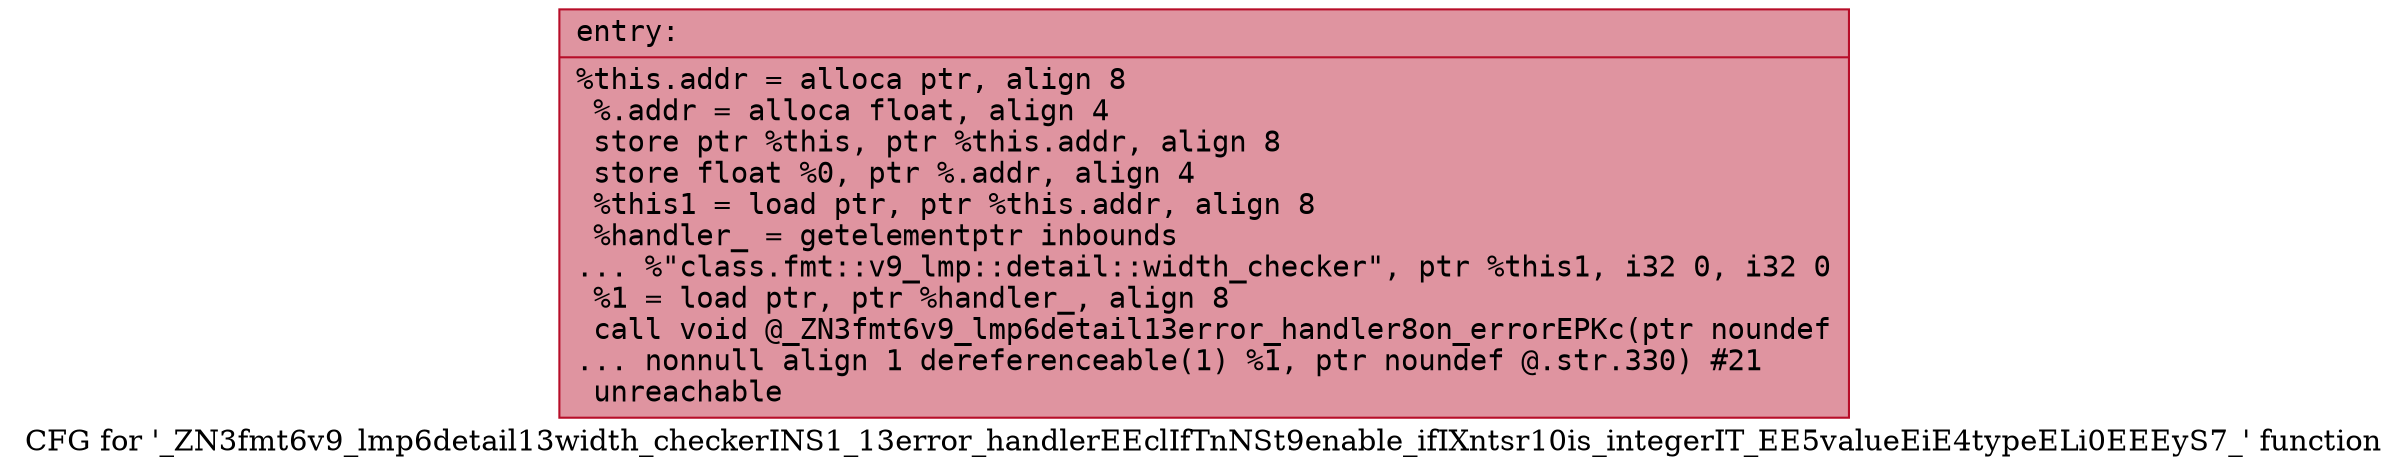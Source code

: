 digraph "CFG for '_ZN3fmt6v9_lmp6detail13width_checkerINS1_13error_handlerEEclIfTnNSt9enable_ifIXntsr10is_integerIT_EE5valueEiE4typeELi0EEEyS7_' function" {
	label="CFG for '_ZN3fmt6v9_lmp6detail13width_checkerINS1_13error_handlerEEclIfTnNSt9enable_ifIXntsr10is_integerIT_EE5valueEiE4typeELi0EEEyS7_' function";

	Node0x556bfeb221c0 [shape=record,color="#b70d28ff", style=filled, fillcolor="#b70d2870" fontname="Courier",label="{entry:\l|  %this.addr = alloca ptr, align 8\l  %.addr = alloca float, align 4\l  store ptr %this, ptr %this.addr, align 8\l  store float %0, ptr %.addr, align 4\l  %this1 = load ptr, ptr %this.addr, align 8\l  %handler_ = getelementptr inbounds\l... %\"class.fmt::v9_lmp::detail::width_checker\", ptr %this1, i32 0, i32 0\l  %1 = load ptr, ptr %handler_, align 8\l  call void @_ZN3fmt6v9_lmp6detail13error_handler8on_errorEPKc(ptr noundef\l... nonnull align 1 dereferenceable(1) %1, ptr noundef @.str.330) #21\l  unreachable\l}"];
}
